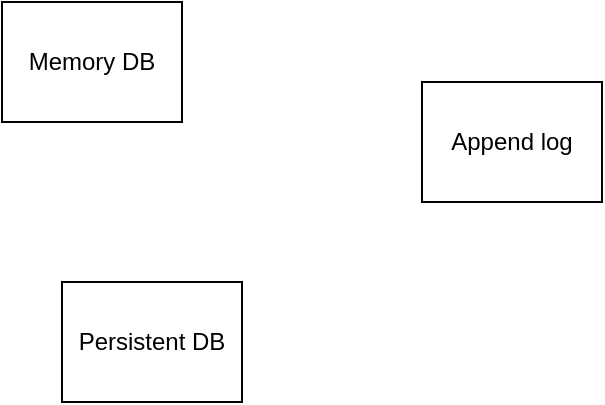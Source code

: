 <mxfile version="9.1.0" type="device" userAgent="Mozilla/5.0 (Macintosh; Intel Mac OS X 10_15_7) AppleWebKit/537.36 (KHTML, like Gecko) Atom/1.51.0 Chrome/73.0.368.121 Electron/5.0.13 Safari/537.36" editor="www.draw.io"><diagram id="zX9T_rCKrW1RdyRKhnx3" name="Page-1"><mxGraphModel dx="411" dy="683" grid="1" gridSize="10" guides="1" tooltips="1" connect="1" arrows="1" fold="1" page="1" pageScale="1" pageWidth="1169" pageHeight="827" background="#ffffff" math="0" shadow="0"><root><mxCell id="0"/><mxCell id="1" parent="0"/><mxCell id="bN0bQbEyJAgAu3OzCdbp-1" value="Memory DB" style="rounded=0;whiteSpace=wrap;html=1;" parent="1" vertex="1"><mxGeometry x="430" y="400" width="90" height="60" as="geometry"/></mxCell><mxCell id="bN0bQbEyJAgAu3OzCdbp-2" value="Persistent DB" style="rounded=0;whiteSpace=wrap;html=1;" parent="1" vertex="1"><mxGeometry x="460" y="540" width="90" height="60" as="geometry"/></mxCell><mxCell id="bN0bQbEyJAgAu3OzCdbp-3" value="Append log" style="rounded=0;whiteSpace=wrap;html=1;" parent="1" vertex="1"><mxGeometry x="640" y="440" width="90" height="60" as="geometry"/></mxCell></root></mxGraphModel></diagram></mxfile>
